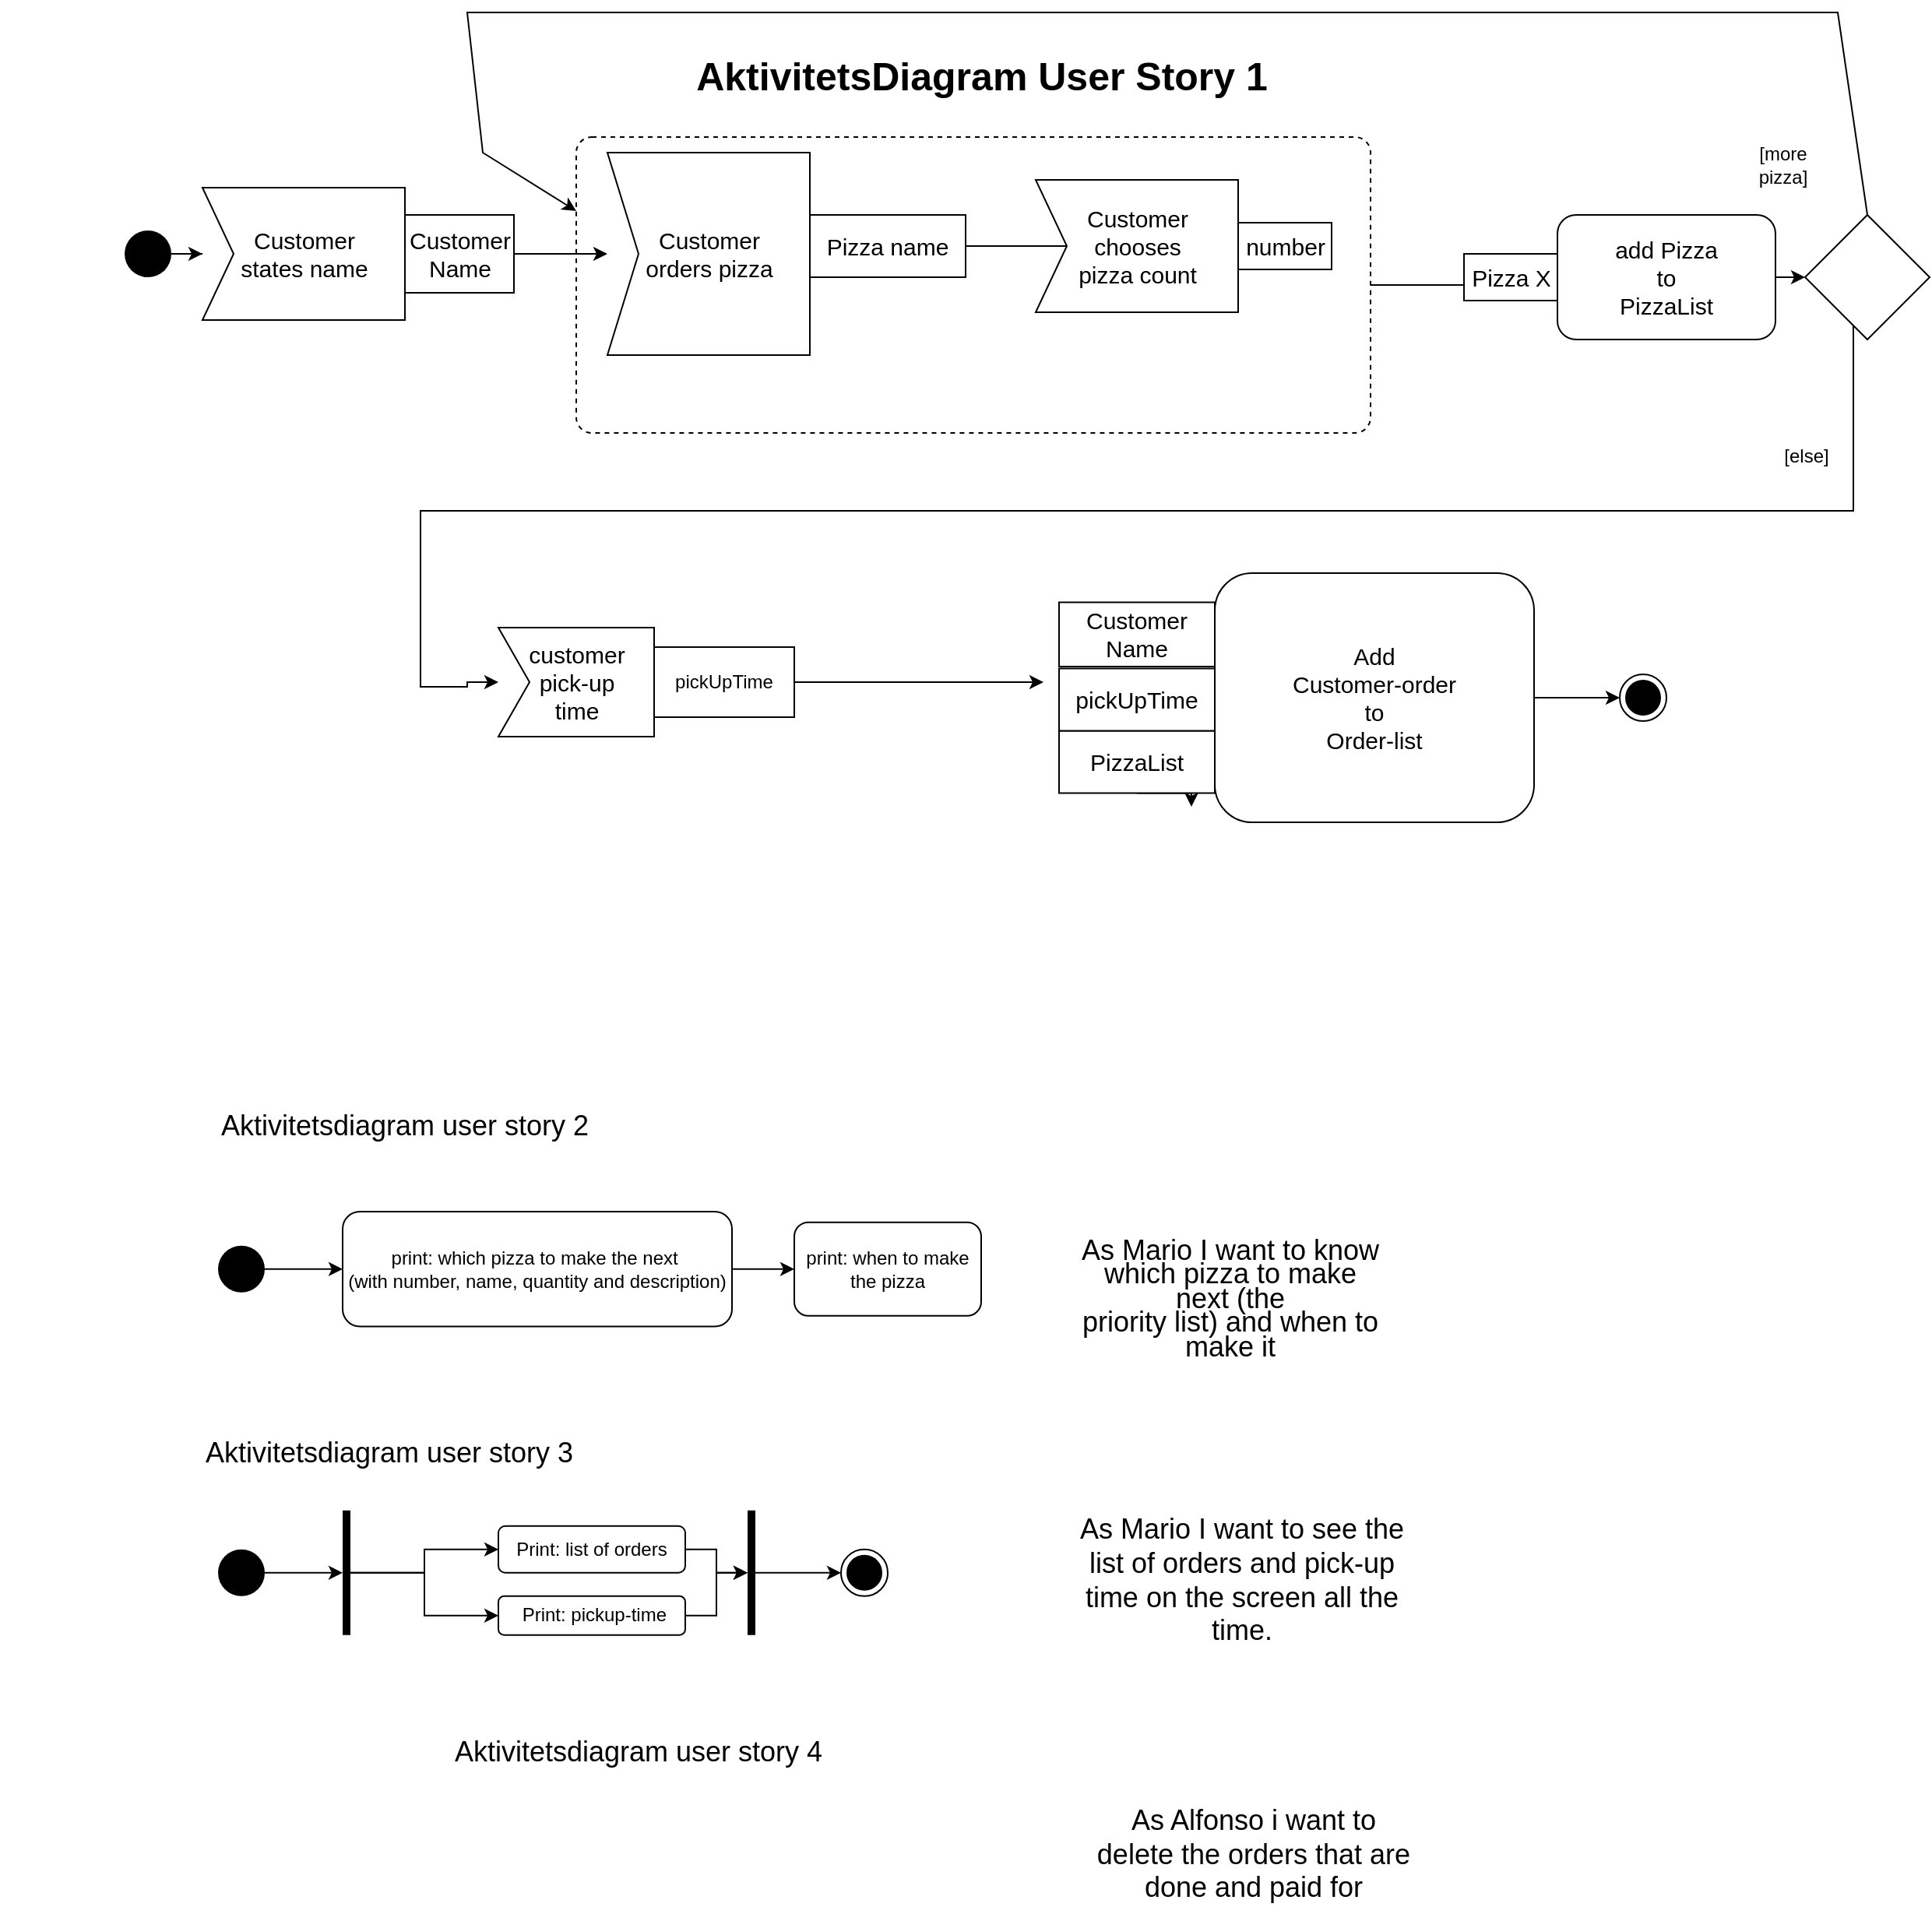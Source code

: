 <mxfile version="17.4.6" type="github">
  <diagram id="Llr04aB2i8rG7F-lMMOM" name="Page-1">
    <mxGraphModel dx="2741" dy="583" grid="1" gridSize="10" guides="1" tooltips="1" connect="1" arrows="1" fold="1" page="1" pageScale="1" pageWidth="1169" pageHeight="1654" math="0" shadow="0">
      <root>
        <mxCell id="0" />
        <mxCell id="1" parent="0" />
        <mxCell id="DAa2m_oaoPKP5t2TtPUq-55" value="" style="edgeStyle=orthogonalEdgeStyle;rounded=0;orthogonalLoop=1;jettySize=auto;html=1;" edge="1" parent="1" source="DAa2m_oaoPKP5t2TtPUq-46" target="DAa2m_oaoPKP5t2TtPUq-54">
          <mxGeometry relative="1" as="geometry" />
        </mxCell>
        <mxCell id="DAa2m_oaoPKP5t2TtPUq-46" value="" style="dashed=1;rounded=1;absoluteArcSize=1;arcSize=20;html=1;verticalAlign=top;align=left;spacingTop=5;spacingLeft=10;" vertex="1" parent="1">
          <mxGeometry x="300" y="120" width="510" height="190" as="geometry" />
        </mxCell>
        <mxCell id="2Cyx6ej7TCa64QBJHTCq-1" value="&lt;font style=&quot;font-size: 18px&quot;&gt;As Mario I want to see the list of orders and pick-up time on the screen all the time.&lt;/font&gt;" style="text;html=1;strokeColor=none;fillColor=none;align=center;verticalAlign=middle;whiteSpace=wrap;rounded=0;" parent="1" vertex="1">
          <mxGeometry x="615" y="1001.87" width="225" height="90" as="geometry" />
        </mxCell>
        <mxCell id="2Cyx6ej7TCa64QBJHTCq-17" value="" style="edgeStyle=orthogonalEdgeStyle;rounded=0;orthogonalLoop=1;jettySize=auto;html=1;fontSize=18;" parent="1" source="2Cyx6ej7TCa64QBJHTCq-2" target="2Cyx6ej7TCa64QBJHTCq-5" edge="1">
          <mxGeometry relative="1" as="geometry" />
        </mxCell>
        <mxCell id="2Cyx6ej7TCa64QBJHTCq-2" value="" style="ellipse;fillColor=#000000;strokeColor=none;" parent="1" vertex="1">
          <mxGeometry x="70" y="831.87" width="30" height="30" as="geometry" />
        </mxCell>
        <mxCell id="2Cyx6ej7TCa64QBJHTCq-19" value="" style="edgeStyle=orthogonalEdgeStyle;rounded=0;orthogonalLoop=1;jettySize=auto;html=1;fontSize=18;" parent="1" source="2Cyx6ej7TCa64QBJHTCq-5" target="2Cyx6ej7TCa64QBJHTCq-18" edge="1">
          <mxGeometry relative="1" as="geometry" />
        </mxCell>
        <mxCell id="2Cyx6ej7TCa64QBJHTCq-5" value="print: which pizza to make the next&amp;nbsp;&lt;br&gt;(with number, name, quantity and description)" style="rounded=1;whiteSpace=wrap;html=1;" parent="1" vertex="1">
          <mxGeometry x="150" y="810" width="250" height="73.75" as="geometry" />
        </mxCell>
        <mxCell id="2Cyx6ej7TCa64QBJHTCq-7" value="&lt;p class=&quot;MsoNormal&quot;&gt;&lt;span lang=&quot;EN-US&quot; style=&quot;line-height: 107%&quot;&gt;&lt;font style=&quot;font-size: 18px&quot;&gt;As Mario I want to know which pizza to make next (the&lt;br&gt;priority list) and when to make it&lt;/font&gt;&lt;/span&gt;&lt;/p&gt;" style="text;html=1;strokeColor=none;fillColor=none;align=center;verticalAlign=middle;whiteSpace=wrap;rounded=0;" parent="1" vertex="1">
          <mxGeometry x="620" y="861.87" width="200" height="10" as="geometry" />
        </mxCell>
        <mxCell id="2Cyx6ej7TCa64QBJHTCq-8" value="Aktivitetsdiagram user story 2" style="text;html=1;strokeColor=none;fillColor=none;align=center;verticalAlign=middle;whiteSpace=wrap;rounded=0;fontSize=18;" parent="1" vertex="1">
          <mxGeometry x="-60" y="740" width="500" height="30" as="geometry" />
        </mxCell>
        <mxCell id="2Cyx6ej7TCa64QBJHTCq-9" value="Aktivitetsdiagram user story 3" style="text;html=1;strokeColor=none;fillColor=none;align=center;verticalAlign=middle;whiteSpace=wrap;rounded=0;fontSize=18;" parent="1" vertex="1">
          <mxGeometry x="-70" y="950" width="500" height="30" as="geometry" />
        </mxCell>
        <mxCell id="DAa2m_oaoPKP5t2TtPUq-33" value="" style="edgeStyle=orthogonalEdgeStyle;rounded=0;orthogonalLoop=1;jettySize=auto;html=1;" edge="1" parent="1" source="2Cyx6ej7TCa64QBJHTCq-13" target="DAa2m_oaoPKP5t2TtPUq-30">
          <mxGeometry relative="1" as="geometry" />
        </mxCell>
        <mxCell id="2Cyx6ej7TCa64QBJHTCq-13" value="" style="ellipse;fillColor=#000000;strokeColor=none;" parent="1" vertex="1">
          <mxGeometry x="70" y="1026.87" width="30" height="30" as="geometry" />
        </mxCell>
        <mxCell id="DAa2m_oaoPKP5t2TtPUq-38" value="" style="edgeStyle=orthogonalEdgeStyle;rounded=0;orthogonalLoop=1;jettySize=auto;html=1;" edge="1" parent="1" source="2Cyx6ej7TCa64QBJHTCq-15" target="DAa2m_oaoPKP5t2TtPUq-37">
          <mxGeometry relative="1" as="geometry" />
        </mxCell>
        <mxCell id="2Cyx6ej7TCa64QBJHTCq-15" value="Print: list of orders" style="rounded=1;whiteSpace=wrap;html=1;" parent="1" vertex="1">
          <mxGeometry x="250" y="1011.87" width="120" height="30" as="geometry" />
        </mxCell>
        <mxCell id="2Cyx6ej7TCa64QBJHTCq-18" value="print: when to make the pizza" style="whiteSpace=wrap;html=1;rounded=1;" parent="1" vertex="1">
          <mxGeometry x="440" y="816.875" width="120" height="60" as="geometry" />
        </mxCell>
        <mxCell id="2Cyx6ej7TCa64QBJHTCq-20" value="As Alfonso i want to delete the orders that are done and paid for" style="text;html=1;strokeColor=none;fillColor=none;align=center;verticalAlign=middle;whiteSpace=wrap;rounded=0;fontSize=18;" parent="1" vertex="1">
          <mxGeometry x="630" y="1193.87" width="210" height="58" as="geometry" />
        </mxCell>
        <mxCell id="2Cyx6ej7TCa64QBJHTCq-21" value="Aktivitetsdiagram user story 4" style="text;html=1;strokeColor=none;fillColor=none;align=center;verticalAlign=middle;whiteSpace=wrap;rounded=0;fontSize=18;" parent="1" vertex="1">
          <mxGeometry x="90" y="1141.87" width="500" height="30" as="geometry" />
        </mxCell>
        <mxCell id="DAa2m_oaoPKP5t2TtPUq-2" value="Customer &lt;br style=&quot;font-size: 15px;&quot;&gt;orders pizza" style="html=1;shape=mxgraph.infographic.ribbonSimple;notch1=20;notch2=0;align=center;verticalAlign=middle;fontSize=15;fontStyle=0;fillColor=#FFFFFF;horizontal=1;" vertex="1" parent="1">
          <mxGeometry x="320" y="130" width="130" height="130" as="geometry" />
        </mxCell>
        <mxCell id="DAa2m_oaoPKP5t2TtPUq-3" value="" style="edgeStyle=orthogonalEdgeStyle;rounded=0;orthogonalLoop=1;jettySize=auto;html=1;horizontal=1;fontSize=15;" edge="1" parent="1" source="DAa2m_oaoPKP5t2TtPUq-5">
          <mxGeometry relative="1" as="geometry">
            <mxPoint x="670" y="190" as="targetPoint" />
            <Array as="points">
              <mxPoint x="640" y="190" />
              <mxPoint x="640" y="190" />
            </Array>
          </mxGeometry>
        </mxCell>
        <mxCell id="DAa2m_oaoPKP5t2TtPUq-5" value="Pizza name" style="whiteSpace=wrap;html=1;fontSize=15;fillColor=#FFFFFF;fontStyle=0;horizontal=1;" vertex="1" parent="1">
          <mxGeometry x="450" y="170" width="100" height="40" as="geometry" />
        </mxCell>
        <mxCell id="DAa2m_oaoPKP5t2TtPUq-12" value="Customer &lt;br style=&quot;font-size: 15px&quot;&gt;chooses&lt;br&gt;pizza count" style="html=1;shape=mxgraph.infographic.ribbonSimple;notch1=20;notch2=0;align=center;verticalAlign=middle;fontSize=15;fontStyle=0;fillColor=#FFFFFF;horizontal=1;" vertex="1" parent="1">
          <mxGeometry x="595" y="147.5" width="130" height="85" as="geometry" />
        </mxCell>
        <mxCell id="DAa2m_oaoPKP5t2TtPUq-68" style="edgeStyle=orthogonalEdgeStyle;rounded=0;orthogonalLoop=1;jettySize=auto;html=1;exitX=0.5;exitY=1;exitDx=0;exitDy=0;" edge="1" parent="1" source="DAa2m_oaoPKP5t2TtPUq-19">
          <mxGeometry relative="1" as="geometry">
            <mxPoint x="695" y="550" as="targetPoint" />
          </mxGeometry>
        </mxCell>
        <mxCell id="DAa2m_oaoPKP5t2TtPUq-19" value="PizzaList" style="rounded=0;whiteSpace=wrap;html=1;labelBackgroundColor=none;fontSize=15;" vertex="1" parent="1">
          <mxGeometry x="610" y="501.25" width="100" height="40" as="geometry" />
        </mxCell>
        <mxCell id="DAa2m_oaoPKP5t2TtPUq-20" value="pickUpTime" style="rounded=0;whiteSpace=wrap;html=1;labelBackgroundColor=none;fontSize=15;" vertex="1" parent="1">
          <mxGeometry x="610" y="461.25" width="100" height="40" as="geometry" />
        </mxCell>
        <mxCell id="DAa2m_oaoPKP5t2TtPUq-21" value="Customer&lt;br&gt;Name" style="rounded=0;whiteSpace=wrap;html=1;labelBackgroundColor=none;fontSize=15;" vertex="1" parent="1">
          <mxGeometry x="610" y="418.75" width="100" height="41.25" as="geometry" />
        </mxCell>
        <mxCell id="DAa2m_oaoPKP5t2TtPUq-22" value="" style="edgeStyle=orthogonalEdgeStyle;rounded=0;orthogonalLoop=1;jettySize=auto;html=1;fontSize=15;" edge="1" parent="1" source="DAa2m_oaoPKP5t2TtPUq-23" target="DAa2m_oaoPKP5t2TtPUq-26">
          <mxGeometry relative="1" as="geometry" />
        </mxCell>
        <mxCell id="DAa2m_oaoPKP5t2TtPUq-23" value="Add&lt;br&gt;Customer-order&lt;br&gt;to&lt;br&gt;Order-list" style="rounded=1;whiteSpace=wrap;html=1;labelBackgroundColor=none;fontSize=15;" vertex="1" parent="1">
          <mxGeometry x="710" y="400" width="205" height="160" as="geometry" />
        </mxCell>
        <mxCell id="DAa2m_oaoPKP5t2TtPUq-24" value="Customer &lt;br style=&quot;font-size: 15px&quot;&gt;states name" style="html=1;shape=mxgraph.infographic.ribbonSimple;notch1=20;notch2=0;align=center;verticalAlign=middle;fontSize=15;fontStyle=0;fillColor=#FFFFFF;horizontal=1;" vertex="1" parent="1">
          <mxGeometry x="60" y="152.5" width="130" height="85" as="geometry" />
        </mxCell>
        <mxCell id="DAa2m_oaoPKP5t2TtPUq-50" value="" style="edgeStyle=orthogonalEdgeStyle;rounded=0;orthogonalLoop=1;jettySize=auto;html=1;" edge="1" parent="1" source="DAa2m_oaoPKP5t2TtPUq-25" target="DAa2m_oaoPKP5t2TtPUq-2">
          <mxGeometry relative="1" as="geometry" />
        </mxCell>
        <mxCell id="DAa2m_oaoPKP5t2TtPUq-25" value="Customer&lt;br&gt;Name" style="text;html=1;align=center;verticalAlign=middle;dashed=0;fillColor=#ffffff;strokeColor=#000000;fontSize=15;" vertex="1" parent="1">
          <mxGeometry x="190" y="170" width="70" height="50" as="geometry" />
        </mxCell>
        <mxCell id="DAa2m_oaoPKP5t2TtPUq-26" value="" style="ellipse;html=1;shape=endState;fillColor=#000000;strokeColor=#000000;labelBackgroundColor=none;fontSize=15;" vertex="1" parent="1">
          <mxGeometry x="970" y="465" width="30" height="30" as="geometry" />
        </mxCell>
        <mxCell id="DAa2m_oaoPKP5t2TtPUq-27" value="AktivitetsDiagram User Story 1" style="text;html=1;align=center;verticalAlign=middle;resizable=0;points=[];autosize=1;strokeColor=none;fillColor=none;fontSize=25;fontStyle=1" vertex="1" parent="1">
          <mxGeometry x="370" y="60" width="380" height="40" as="geometry" />
        </mxCell>
        <mxCell id="DAa2m_oaoPKP5t2TtPUq-34" value="" style="edgeStyle=orthogonalEdgeStyle;rounded=0;orthogonalLoop=1;jettySize=auto;html=1;" edge="1" parent="1" source="DAa2m_oaoPKP5t2TtPUq-30" target="2Cyx6ej7TCa64QBJHTCq-15">
          <mxGeometry relative="1" as="geometry" />
        </mxCell>
        <mxCell id="DAa2m_oaoPKP5t2TtPUq-36" value="" style="edgeStyle=orthogonalEdgeStyle;rounded=0;orthogonalLoop=1;jettySize=auto;html=1;" edge="1" parent="1" source="DAa2m_oaoPKP5t2TtPUq-30" target="DAa2m_oaoPKP5t2TtPUq-35">
          <mxGeometry relative="1" as="geometry" />
        </mxCell>
        <mxCell id="DAa2m_oaoPKP5t2TtPUq-30" value="" style="html=1;points=[];perimeter=orthogonalPerimeter;fillColor=#000000;strokeColor=none;" vertex="1" parent="1">
          <mxGeometry x="150" y="1001.87" width="5" height="80" as="geometry" />
        </mxCell>
        <mxCell id="DAa2m_oaoPKP5t2TtPUq-39" value="" style="edgeStyle=orthogonalEdgeStyle;rounded=0;orthogonalLoop=1;jettySize=auto;html=1;" edge="1" parent="1" source="DAa2m_oaoPKP5t2TtPUq-35" target="DAa2m_oaoPKP5t2TtPUq-37">
          <mxGeometry relative="1" as="geometry" />
        </mxCell>
        <mxCell id="DAa2m_oaoPKP5t2TtPUq-35" value="&lt;span&gt;&amp;nbsp;Print: pickup-time&lt;/span&gt;" style="rounded=1;whiteSpace=wrap;html=1;" vertex="1" parent="1">
          <mxGeometry x="250" y="1056.87" width="120" height="25" as="geometry" />
        </mxCell>
        <mxCell id="DAa2m_oaoPKP5t2TtPUq-41" value="" style="edgeStyle=orthogonalEdgeStyle;rounded=0;orthogonalLoop=1;jettySize=auto;html=1;" edge="1" parent="1" source="DAa2m_oaoPKP5t2TtPUq-37" target="DAa2m_oaoPKP5t2TtPUq-40">
          <mxGeometry relative="1" as="geometry" />
        </mxCell>
        <mxCell id="DAa2m_oaoPKP5t2TtPUq-37" value="" style="html=1;points=[];perimeter=orthogonalPerimeter;fillColor=#000000;strokeColor=none;" vertex="1" parent="1">
          <mxGeometry x="410" y="1001.87" width="5" height="80" as="geometry" />
        </mxCell>
        <mxCell id="DAa2m_oaoPKP5t2TtPUq-40" value="" style="ellipse;html=1;shape=endState;fillColor=#000000;strokeColor=#000000;" vertex="1" parent="1">
          <mxGeometry x="470" y="1026.87" width="30" height="30" as="geometry" />
        </mxCell>
        <mxCell id="DAa2m_oaoPKP5t2TtPUq-49" value="" style="edgeStyle=orthogonalEdgeStyle;rounded=0;orthogonalLoop=1;jettySize=auto;html=1;" edge="1" parent="1" source="DAa2m_oaoPKP5t2TtPUq-42" target="DAa2m_oaoPKP5t2TtPUq-24">
          <mxGeometry relative="1" as="geometry" />
        </mxCell>
        <mxCell id="DAa2m_oaoPKP5t2TtPUq-42" value="" style="ellipse;fillColor=#000000;strokeColor=none;horizontal=1;fontSize=15;" vertex="1" parent="1">
          <mxGeometry x="10" y="180" width="30" height="30" as="geometry" />
        </mxCell>
        <mxCell id="DAa2m_oaoPKP5t2TtPUq-14" value="number" style="text;html=1;align=center;verticalAlign=middle;dashed=0;fillColor=#ffffff;strokeColor=#000000;fontSize=15;" vertex="1" parent="1">
          <mxGeometry x="725" y="175" width="60" height="30" as="geometry" />
        </mxCell>
        <mxCell id="DAa2m_oaoPKP5t2TtPUq-48" style="edgeStyle=orthogonalEdgeStyle;rounded=0;orthogonalLoop=1;jettySize=auto;html=1;exitX=1;exitY=1;exitDx=0;exitDy=0;entryX=0;entryY=1;entryDx=0;entryDy=0;" edge="1" parent="1" source="DAa2m_oaoPKP5t2TtPUq-42" target="DAa2m_oaoPKP5t2TtPUq-42">
          <mxGeometry relative="1" as="geometry" />
        </mxCell>
        <mxCell id="DAa2m_oaoPKP5t2TtPUq-73" value="" style="edgeStyle=orthogonalEdgeStyle;rounded=0;orthogonalLoop=1;jettySize=auto;html=1;" edge="1" parent="1" source="DAa2m_oaoPKP5t2TtPUq-53">
          <mxGeometry relative="1" as="geometry">
            <mxPoint x="400" y="470" as="targetPoint" />
          </mxGeometry>
        </mxCell>
        <mxCell id="DAa2m_oaoPKP5t2TtPUq-53" value="customer &lt;br&gt;pick-up &lt;br&gt;time" style="html=1;shape=mxgraph.infographic.ribbonSimple;notch1=20;notch2=0;align=center;verticalAlign=middle;fontSize=15;fontStyle=0;fillColor=#FFFFFF;horizontal=1;" vertex="1" parent="1">
          <mxGeometry x="250" y="435" width="100" height="70" as="geometry" />
        </mxCell>
        <mxCell id="DAa2m_oaoPKP5t2TtPUq-58" value="" style="edgeStyle=orthogonalEdgeStyle;rounded=0;orthogonalLoop=1;jettySize=auto;html=1;" edge="1" parent="1" source="DAa2m_oaoPKP5t2TtPUq-54">
          <mxGeometry relative="1" as="geometry">
            <mxPoint x="250" y="470" as="targetPoint" />
            <Array as="points">
              <mxPoint x="1120" y="360" />
              <mxPoint x="200" y="360" />
              <mxPoint x="200" y="473" />
              <mxPoint x="230" y="473" />
              <mxPoint x="230" y="470" />
            </Array>
          </mxGeometry>
        </mxCell>
        <mxCell id="DAa2m_oaoPKP5t2TtPUq-54" value="" style="rhombus;whiteSpace=wrap;html=1;" vertex="1" parent="1">
          <mxGeometry x="1089" y="170" width="80" height="80" as="geometry" />
        </mxCell>
        <mxCell id="DAa2m_oaoPKP5t2TtPUq-56" value="" style="endArrow=classic;html=1;rounded=0;exitX=0.5;exitY=0;exitDx=0;exitDy=0;entryX=0;entryY=0.25;entryDx=0;entryDy=0;" edge="1" parent="1" source="DAa2m_oaoPKP5t2TtPUq-54" target="DAa2m_oaoPKP5t2TtPUq-46">
          <mxGeometry width="50" height="50" relative="1" as="geometry">
            <mxPoint x="1090" y="400" as="sourcePoint" />
            <mxPoint x="300" y="210" as="targetPoint" />
            <Array as="points">
              <mxPoint x="1110" y="40" />
              <mxPoint x="680" y="40" />
              <mxPoint x="230" y="40" />
              <mxPoint x="240" y="130" />
            </Array>
          </mxGeometry>
        </mxCell>
        <mxCell id="DAa2m_oaoPKP5t2TtPUq-60" value="[more pizza]" style="text;html=1;strokeColor=none;fillColor=none;align=center;verticalAlign=middle;whiteSpace=wrap;rounded=0;" vertex="1" parent="1">
          <mxGeometry x="1045" y="122.5" width="60" height="30" as="geometry" />
        </mxCell>
        <mxCell id="DAa2m_oaoPKP5t2TtPUq-61" value="[else]" style="text;html=1;strokeColor=none;fillColor=none;align=center;verticalAlign=middle;whiteSpace=wrap;rounded=0;" vertex="1" parent="1">
          <mxGeometry x="1060" y="310" width="60" height="30" as="geometry" />
        </mxCell>
        <mxCell id="DAa2m_oaoPKP5t2TtPUq-66" value="add Pizza&lt;br style=&quot;font-size: 15px&quot;&gt;to &lt;br&gt;PizzaList" style="rounded=1;whiteSpace=wrap;html=1;fontSize=15;fillColor=#FFFFFF;fontStyle=0;horizontal=1;" vertex="1" parent="1">
          <mxGeometry x="930.0" y="170" width="140" height="80" as="geometry" />
        </mxCell>
        <mxCell id="DAa2m_oaoPKP5t2TtPUq-67" value="Pizza X" style="text;html=1;align=center;verticalAlign=middle;dashed=0;fillColor=#ffffff;strokeColor=#000000;fontSize=15;" vertex="1" parent="1">
          <mxGeometry x="870" y="195" width="60" height="30" as="geometry" />
        </mxCell>
        <mxCell id="DAa2m_oaoPKP5t2TtPUq-76" style="edgeStyle=orthogonalEdgeStyle;rounded=0;orthogonalLoop=1;jettySize=auto;html=1;" edge="1" parent="1" source="DAa2m_oaoPKP5t2TtPUq-74">
          <mxGeometry relative="1" as="geometry">
            <mxPoint x="600" y="470" as="targetPoint" />
          </mxGeometry>
        </mxCell>
        <mxCell id="DAa2m_oaoPKP5t2TtPUq-74" value="pickUpTime" style="rounded=0;whiteSpace=wrap;html=1;" vertex="1" parent="1">
          <mxGeometry x="350" y="447.5" width="90" height="45" as="geometry" />
        </mxCell>
      </root>
    </mxGraphModel>
  </diagram>
</mxfile>
